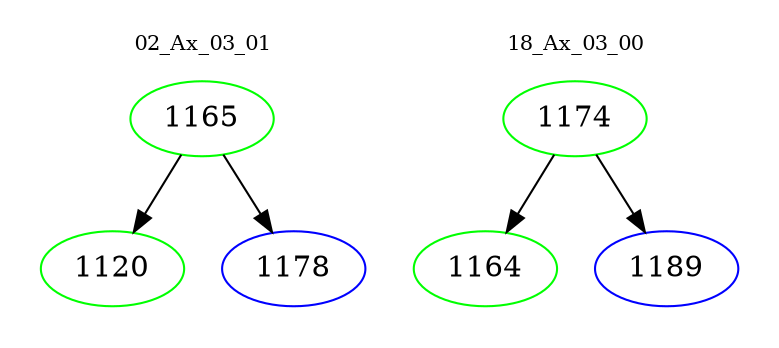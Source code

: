 digraph{
subgraph cluster_0 {
color = white
label = "02_Ax_03_01";
fontsize=10;
T0_1165 [label="1165", color="green"]
T0_1165 -> T0_1120 [color="black"]
T0_1120 [label="1120", color="green"]
T0_1165 -> T0_1178 [color="black"]
T0_1178 [label="1178", color="blue"]
}
subgraph cluster_1 {
color = white
label = "18_Ax_03_00";
fontsize=10;
T1_1174 [label="1174", color="green"]
T1_1174 -> T1_1164 [color="black"]
T1_1164 [label="1164", color="green"]
T1_1174 -> T1_1189 [color="black"]
T1_1189 [label="1189", color="blue"]
}
}
